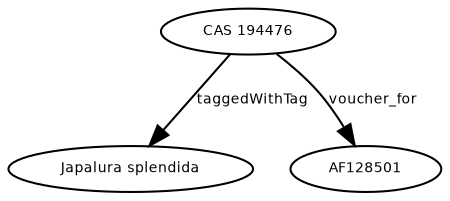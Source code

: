 digraph G {
size="3,3";
node [fontsize=7, fontname="Helvetica"];
edge [fontsize=7, fontname="Helvetica"];
node0 [label="CAS 194476", width=0.27433100247,height=0.27433100247];
node1 [label="Japalura splendida", width=0.27433100247,height=0.27433100247];
node2 [label="AF128501", width=0.27433100247,height=0.27433100247];
node0 -> node1 [label="taggedWithTag"];
node0 -> node2 [label="voucher_for"];
}

